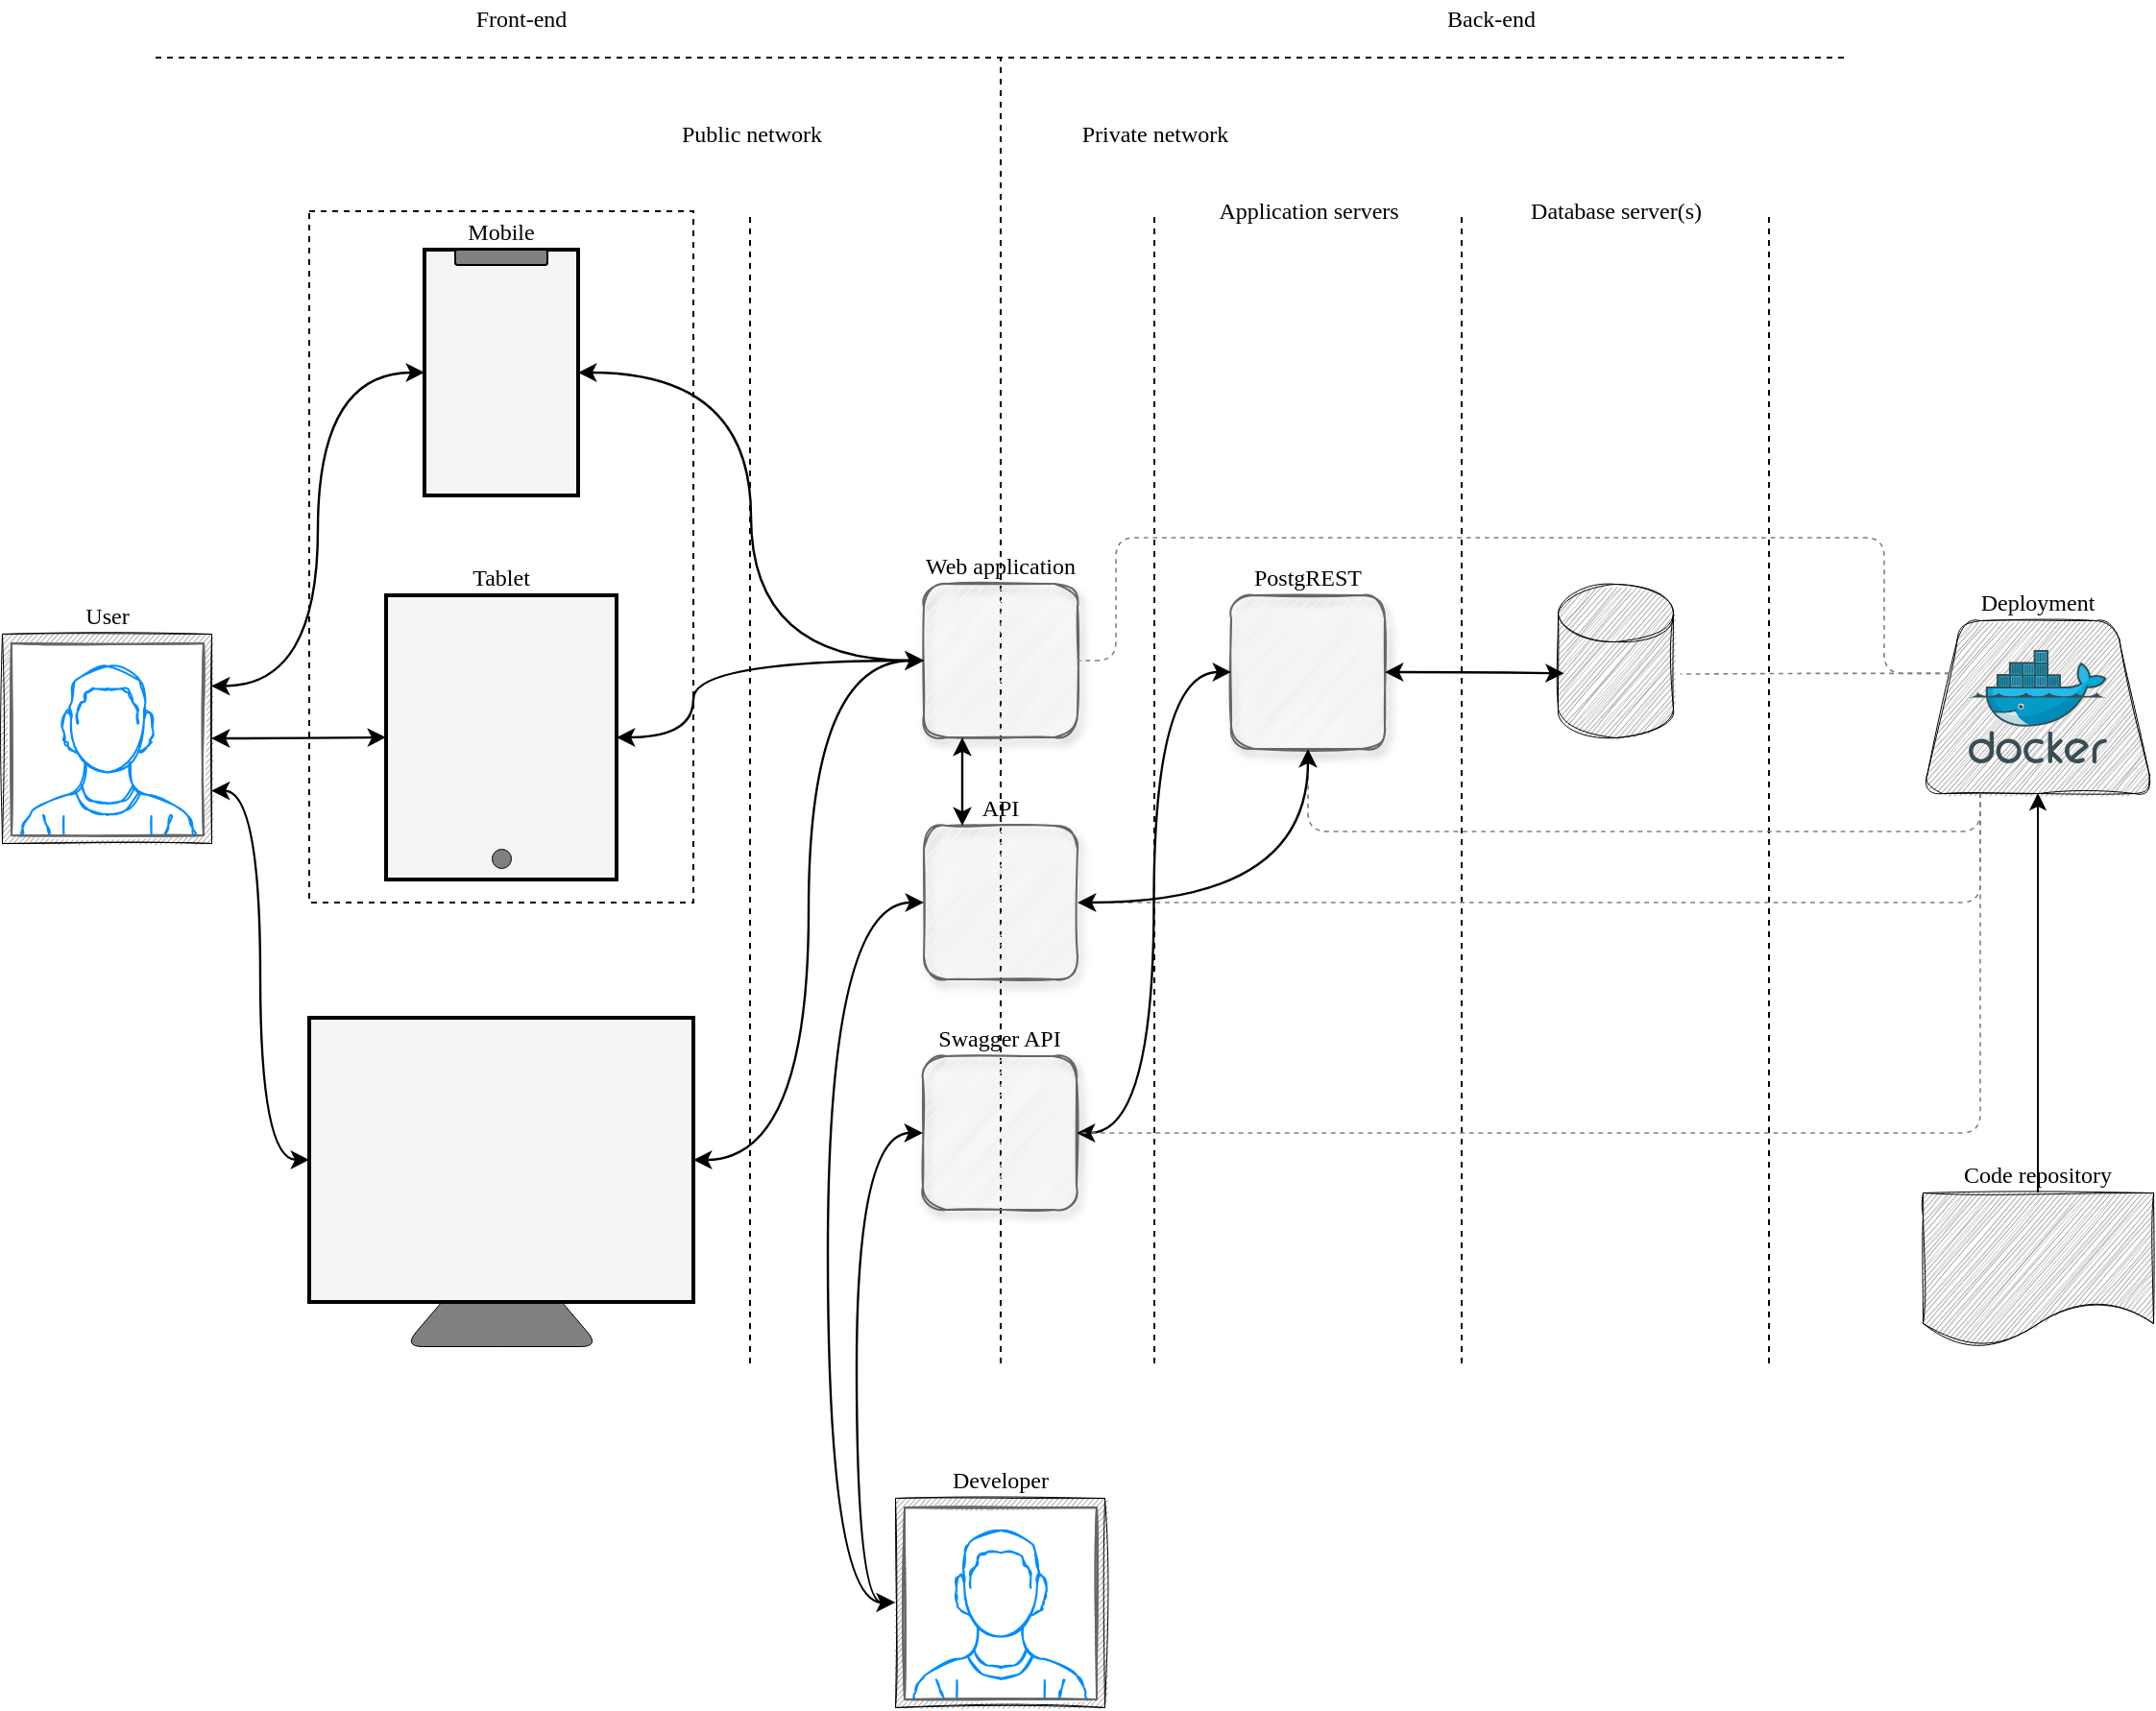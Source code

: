 <mxfile version="20.0.1" type="device"><diagram id="NqOL4Mjqt9r49xB55wTJ" name="Page-1"><mxGraphModel dx="2066" dy="1036" grid="1" gridSize="10" guides="1" tooltips="1" connect="1" arrows="1" fold="1" page="1" pageScale="1" pageWidth="850" pageHeight="1100" math="0" shadow="0"><root><mxCell id="0"/><mxCell id="1" parent="0"/><mxCell id="nCfzlus4G4f5cIG1hLwz-7" value="" style="endArrow=none;dashed=1;html=1;rounded=0;" edge="1" parent="1"><mxGeometry width="50" height="50" relative="1" as="geometry"><mxPoint x="120" y="80" as="sourcePoint"/><mxPoint x="480" y="80" as="targetPoint"/></mxGeometry></mxCell><mxCell id="nCfzlus4G4f5cIG1hLwz-8" value="" style="endArrow=none;dashed=1;html=1;rounded=0;" edge="1" parent="1"><mxGeometry width="50" height="50" relative="1" as="geometry"><mxPoint x="560" y="760" as="sourcePoint"/><mxPoint x="560" y="80" as="targetPoint"/></mxGeometry></mxCell><mxCell id="nCfzlus4G4f5cIG1hLwz-9" value="" style="endArrow=none;dashed=1;html=1;rounded=0;" edge="1" parent="1"><mxGeometry width="50" height="50" relative="1" as="geometry"><mxPoint x="480" y="80" as="sourcePoint"/><mxPoint x="1000" y="80" as="targetPoint"/></mxGeometry></mxCell><mxCell id="nCfzlus4G4f5cIG1hLwz-11" value="Public network" style="text;html=1;align=center;verticalAlign=middle;resizable=0;points=[];autosize=1;strokeColor=none;fillColor=none;fontFamily=Comic Sans MS;" vertex="1" parent="1"><mxGeometry x="380" y="110" width="100" height="20" as="geometry"/></mxCell><mxCell id="nCfzlus4G4f5cIG1hLwz-35" value="" style="group" vertex="1" connectable="0" parent="1"><mxGeometry x="200" y="580" width="200" height="171" as="geometry"/></mxCell><mxCell id="nCfzlus4G4f5cIG1hLwz-32" value="" style="triangle;whiteSpace=wrap;html=1;rounded=1;shadow=0;glass=0;sketch=0;fontFamily=Comic Sans MS;strokeColor=default;strokeWidth=0.5;fillColor=#808080;rotation=-90;" vertex="1" parent="nCfzlus4G4f5cIG1hLwz-35"><mxGeometry x="70" y="90" width="60" height="102" as="geometry"/></mxCell><mxCell id="nCfzlus4G4f5cIG1hLwz-28" value="" style="rounded=0;whiteSpace=wrap;html=1;shadow=0;glass=0;sketch=0;fontFamily=Comic Sans MS;fillColor=#f5f5f5;fontColor=#333333;strokeColor=#000000;strokeWidth=2;" vertex="1" parent="nCfzlus4G4f5cIG1hLwz-35"><mxGeometry width="200" height="148" as="geometry"/></mxCell><mxCell id="nCfzlus4G4f5cIG1hLwz-34" value="" style="shape=image;verticalLabelPosition=bottom;labelBackgroundColor=default;verticalAlign=top;aspect=fixed;imageAspect=0;image=https://cdn.worldvectorlogo.com/logos/vue-9.svg;" vertex="1" parent="nCfzlus4G4f5cIG1hLwz-35"><mxGeometry x="79.74" y="56.5" width="40.53" height="35" as="geometry"/></mxCell><mxCell id="nCfzlus4G4f5cIG1hLwz-36" value="" style="group" vertex="1" connectable="0" parent="1"><mxGeometry x="200" y="160" width="200" height="360" as="geometry"/></mxCell><mxCell id="nCfzlus4G4f5cIG1hLwz-13" value="" style="rounded=0;whiteSpace=wrap;html=1;shadow=0;glass=0;sketch=0;fontFamily=Comic Sans MS;fillColor=none;dashed=1;" vertex="1" parent="nCfzlus4G4f5cIG1hLwz-36"><mxGeometry width="200" height="360" as="geometry"/></mxCell><mxCell id="nCfzlus4G4f5cIG1hLwz-18" value="Mobile" style="group;aspect=fixed;labelPosition=center;verticalLabelPosition=top;align=center;verticalAlign=bottom;fontFamily=Comic Sans MS;" vertex="1" connectable="0" parent="nCfzlus4G4f5cIG1hLwz-36"><mxGeometry x="60" y="20" width="80" height="128" as="geometry"/></mxCell><mxCell id="nCfzlus4G4f5cIG1hLwz-12" value="" style="rounded=0;whiteSpace=wrap;html=1;shadow=0;glass=0;sketch=0;fontFamily=Comic Sans MS;fillColor=#f5f5f5;fontColor=#333333;strokeColor=#000000;strokeWidth=2;" vertex="1" parent="nCfzlus4G4f5cIG1hLwz-18"><mxGeometry width="80" height="128" as="geometry"/></mxCell><mxCell id="nCfzlus4G4f5cIG1hLwz-14" value="" style="rounded=1;whiteSpace=wrap;html=1;shadow=0;glass=0;sketch=0;fontFamily=Comic Sans MS;fillColor=#808080;strokeColor=default;" vertex="1" parent="nCfzlus4G4f5cIG1hLwz-18"><mxGeometry x="16" width="48" height="8" as="geometry"/></mxCell><mxCell id="nCfzlus4G4f5cIG1hLwz-15" value="" style="shape=image;verticalLabelPosition=bottom;labelBackgroundColor=default;verticalAlign=top;aspect=fixed;imageAspect=0;image=https://freeiconshop.com/wp-content/uploads/edd/android-flat.png;" vertex="1" parent="nCfzlus4G4f5cIG1hLwz-18"><mxGeometry x="24" y="32" width="32" height="32" as="geometry"/></mxCell><mxCell id="nCfzlus4G4f5cIG1hLwz-16" value="" style="shape=image;verticalLabelPosition=bottom;labelBackgroundColor=default;verticalAlign=top;aspect=fixed;imageAspect=0;image=https://upload.wikimedia.org/wikipedia/commons/thumb/1/1b/Apple_logo_grey.svg/1200px-Apple_logo_grey.svg.png;" vertex="1" parent="nCfzlus4G4f5cIG1hLwz-18"><mxGeometry x="26.36" y="72" width="27.28" height="32.392" as="geometry"/></mxCell><mxCell id="nCfzlus4G4f5cIG1hLwz-26" value="Tablet" style="group;fontFamily=Comic Sans MS;labelPosition=center;verticalLabelPosition=top;align=center;verticalAlign=bottom;" vertex="1" connectable="0" parent="nCfzlus4G4f5cIG1hLwz-36"><mxGeometry x="40" y="200" width="120" height="148" as="geometry"/></mxCell><mxCell id="nCfzlus4G4f5cIG1hLwz-20" value="" style="rounded=0;whiteSpace=wrap;html=1;shadow=0;glass=0;sketch=0;fontFamily=Comic Sans MS;fillColor=#f5f5f5;fontColor=#333333;strokeColor=#000000;strokeWidth=2;" vertex="1" parent="nCfzlus4G4f5cIG1hLwz-26"><mxGeometry width="120" height="148" as="geometry"/></mxCell><mxCell id="nCfzlus4G4f5cIG1hLwz-22" value="" style="shape=image;verticalLabelPosition=bottom;labelBackgroundColor=default;verticalAlign=top;aspect=fixed;imageAspect=0;image=https://freeiconshop.com/wp-content/uploads/edd/android-flat.png;" vertex="1" parent="nCfzlus4G4f5cIG1hLwz-26"><mxGeometry x="44" y="30" width="32" height="32" as="geometry"/></mxCell><mxCell id="nCfzlus4G4f5cIG1hLwz-23" value="" style="shape=image;verticalLabelPosition=bottom;labelBackgroundColor=default;verticalAlign=top;aspect=fixed;imageAspect=0;image=https://upload.wikimedia.org/wikipedia/commons/thumb/1/1b/Apple_logo_grey.svg/1200px-Apple_logo_grey.svg.png;" vertex="1" parent="nCfzlus4G4f5cIG1hLwz-26"><mxGeometry x="46.36" y="70" width="27.28" height="32.392" as="geometry"/></mxCell><mxCell id="nCfzlus4G4f5cIG1hLwz-24" value="" style="ellipse;whiteSpace=wrap;html=1;aspect=fixed;rounded=1;shadow=0;glass=0;sketch=0;fontFamily=Comic Sans MS;strokeColor=default;strokeWidth=0.5;fillColor=#808080;" vertex="1" parent="nCfzlus4G4f5cIG1hLwz-26"><mxGeometry x="55" y="132" width="10" height="10" as="geometry"/></mxCell><mxCell id="nCfzlus4G4f5cIG1hLwz-33" value="" style="shape=image;verticalLabelPosition=bottom;labelBackgroundColor=default;verticalAlign=top;aspect=fixed;imageAspect=0;image=https://cdn.worldvectorlogo.com/logos/vue-9.svg;" vertex="1" parent="nCfzlus4G4f5cIG1hLwz-36"><mxGeometry x="82.64" y="153" width="34.73" height="30" as="geometry"/></mxCell><mxCell id="nCfzlus4G4f5cIG1hLwz-37" value="" style="endArrow=none;dashed=1;html=1;rounded=0;" edge="1" parent="1"><mxGeometry width="50" height="50" relative="1" as="geometry"><mxPoint x="429.5" y="760" as="sourcePoint"/><mxPoint x="429.5" y="160" as="targetPoint"/></mxGeometry></mxCell><mxCell id="nCfzlus4G4f5cIG1hLwz-40" value="API" style="group;fontFamily=Comic Sans MS;labelPosition=center;verticalLabelPosition=top;align=center;verticalAlign=bottom;aspect=fixed;" vertex="1" connectable="0" parent="1"><mxGeometry x="520" y="480" width="80" height="80" as="geometry"/></mxCell><mxCell id="nCfzlus4G4f5cIG1hLwz-1" value="" style="rounded=1;whiteSpace=wrap;html=1;fillColor=#f5f5f5;fontColor=#333333;strokeColor=#666666;sketch=1;glass=0;shadow=1;aspect=fixed;" vertex="1" parent="nCfzlus4G4f5cIG1hLwz-40"><mxGeometry width="80" height="80" as="geometry"/></mxCell><mxCell id="nCfzlus4G4f5cIG1hLwz-39" value="" style="shape=image;verticalLabelPosition=bottom;labelBackgroundColor=default;verticalAlign=top;aspect=fixed;imageAspect=0;image=https://icons-for-free.com/download-icon-vscode+icons+type+nest+middleware+js-1324451399811004255_512.png;" vertex="1" parent="nCfzlus4G4f5cIG1hLwz-40"><mxGeometry x="13.333" y="13.333" width="53.333" height="53.33" as="geometry"/></mxCell><mxCell id="nCfzlus4G4f5cIG1hLwz-41" value="" style="endArrow=none;dashed=1;html=1;rounded=0;" edge="1" parent="1"><mxGeometry width="50" height="50" relative="1" as="geometry"><mxPoint x="640" y="760" as="sourcePoint"/><mxPoint x="640" y="160" as="targetPoint"/></mxGeometry></mxCell><mxCell id="nCfzlus4G4f5cIG1hLwz-42" value="" style="endArrow=none;dashed=1;html=1;rounded=0;" edge="1" parent="1"><mxGeometry width="50" height="50" relative="1" as="geometry"><mxPoint x="800" y="760" as="sourcePoint"/><mxPoint x="800" y="160" as="targetPoint"/></mxGeometry></mxCell><mxCell id="nCfzlus4G4f5cIG1hLwz-43" value="Private network" style="text;html=1;align=center;verticalAlign=middle;resizable=0;points=[];autosize=1;strokeColor=none;fillColor=none;fontFamily=Comic Sans MS;" vertex="1" parent="1"><mxGeometry x="590" y="110" width="100" height="20" as="geometry"/></mxCell><mxCell id="nCfzlus4G4f5cIG1hLwz-44" value="Application servers" style="text;html=1;align=center;verticalAlign=middle;resizable=0;points=[];autosize=1;strokeColor=none;fillColor=none;fontFamily=Comic Sans MS;" vertex="1" parent="1"><mxGeometry x="660" y="150" width="120" height="20" as="geometry"/></mxCell><mxCell id="nCfzlus4G4f5cIG1hLwz-45" value="Front-end" style="text;html=1;align=center;verticalAlign=middle;resizable=0;points=[];autosize=1;strokeColor=none;fillColor=none;fontFamily=Comic Sans MS;" vertex="1" parent="1"><mxGeometry x="275" y="50" width="70" height="20" as="geometry"/></mxCell><mxCell id="nCfzlus4G4f5cIG1hLwz-46" value="Back-end" style="text;html=1;align=center;verticalAlign=middle;resizable=0;points=[];autosize=1;strokeColor=none;fillColor=none;fontFamily=Comic Sans MS;" vertex="1" parent="1"><mxGeometry x="780" y="50" width="70" height="20" as="geometry"/></mxCell><mxCell id="nCfzlus4G4f5cIG1hLwz-48" value="" style="endArrow=none;dashed=1;html=1;rounded=0;" edge="1" parent="1"><mxGeometry width="50" height="50" relative="1" as="geometry"><mxPoint x="960" y="760" as="sourcePoint"/><mxPoint x="960" y="160" as="targetPoint"/></mxGeometry></mxCell><mxCell id="nCfzlus4G4f5cIG1hLwz-49" value="Database server(s)" style="text;html=1;align=center;verticalAlign=middle;resizable=0;points=[];autosize=1;strokeColor=none;fillColor=none;fontFamily=Comic Sans MS;" vertex="1" parent="1"><mxGeometry x="820" y="150" width="120" height="20" as="geometry"/></mxCell><mxCell id="nCfzlus4G4f5cIG1hLwz-56" value="PostgREST" style="group;fontFamily=Comic Sans MS;labelPosition=center;verticalLabelPosition=top;align=center;verticalAlign=bottom;aspect=fixed;" vertex="1" connectable="0" parent="1"><mxGeometry x="680" y="360" width="80" height="80" as="geometry"/></mxCell><mxCell id="nCfzlus4G4f5cIG1hLwz-57" value="" style="rounded=1;whiteSpace=wrap;html=1;fillColor=#f5f5f5;fontColor=#333333;strokeColor=#666666;sketch=1;glass=0;shadow=1;aspect=fixed;" vertex="1" parent="nCfzlus4G4f5cIG1hLwz-56"><mxGeometry width="80" height="80" as="geometry"/></mxCell><mxCell id="nCfzlus4G4f5cIG1hLwz-55" value="" style="shape=image;verticalLabelPosition=bottom;labelBackgroundColor=default;verticalAlign=top;aspect=fixed;imageAspect=0;image=https://media.zeemly.com/media/product/postgrest.png;" vertex="1" parent="nCfzlus4G4f5cIG1hLwz-56"><mxGeometry x="13.333" y="13.333" width="53.333" height="53.333" as="geometry"/></mxCell><mxCell id="nCfzlus4G4f5cIG1hLwz-60" value="Swagger API" style="group;fontFamily=Comic Sans MS;labelPosition=center;verticalLabelPosition=top;align=center;verticalAlign=bottom;aspect=fixed;" vertex="1" connectable="0" parent="1"><mxGeometry x="519.5" y="600" width="80" height="80" as="geometry"/></mxCell><mxCell id="nCfzlus4G4f5cIG1hLwz-61" value="" style="rounded=1;whiteSpace=wrap;html=1;fillColor=#f5f5f5;fontColor=#333333;strokeColor=#666666;sketch=1;glass=0;shadow=1;aspect=fixed;" vertex="1" parent="nCfzlus4G4f5cIG1hLwz-60"><mxGeometry width="80" height="80" as="geometry"/></mxCell><mxCell id="nCfzlus4G4f5cIG1hLwz-59" value="" style="shape=image;verticalLabelPosition=bottom;labelBackgroundColor=default;verticalAlign=top;aspect=fixed;imageAspect=0;image=https://miro.medium.com/max/818/1*zc-LgogGtr7fFHF9e1M8wA.png;" vertex="1" parent="nCfzlus4G4f5cIG1hLwz-60"><mxGeometry x="3.147" y="33.333" width="73.7" height="18" as="geometry"/></mxCell><mxCell id="nCfzlus4G4f5cIG1hLwz-68" value="Code repository" style="group;fontFamily=Comic Sans MS;labelPosition=center;verticalLabelPosition=top;align=center;verticalAlign=bottom;" vertex="1" connectable="0" parent="1"><mxGeometry x="1040" y="671" width="120" height="80" as="geometry"/></mxCell><mxCell id="nCfzlus4G4f5cIG1hLwz-63" value="" style="shape=document;whiteSpace=wrap;html=1;boundedLbl=1;rounded=1;shadow=0;glass=0;sketch=1;fontFamily=Comic Sans MS;strokeColor=default;strokeWidth=0.5;fillColor=#808080;" vertex="1" parent="nCfzlus4G4f5cIG1hLwz-68"><mxGeometry width="120" height="80" as="geometry"/></mxCell><mxCell id="nCfzlus4G4f5cIG1hLwz-67" value="" style="shape=image;html=1;verticalAlign=top;verticalLabelPosition=bottom;labelBackgroundColor=#ffffff;imageAspect=0;aspect=fixed;image=https://cdn1.iconfinder.com/data/icons/picons-social/57/github_rounded-128.png;rounded=1;shadow=0;glass=0;sketch=1;fontFamily=Comic Sans MS;strokeColor=default;strokeWidth=0.5;fillColor=#808080;" vertex="1" parent="nCfzlus4G4f5cIG1hLwz-68"><mxGeometry x="31" width="58" height="58" as="geometry"/></mxCell><mxCell id="nCfzlus4G4f5cIG1hLwz-69" value="Deployment" style="group;labelPosition=center;verticalLabelPosition=top;align=center;verticalAlign=bottom;fontFamily=Comic Sans MS;" vertex="1" connectable="0" parent="1"><mxGeometry x="1040" y="373" width="120" height="90" as="geometry"/></mxCell><mxCell id="nCfzlus4G4f5cIG1hLwz-64" value="" style="shape=trapezoid;perimeter=trapezoidPerimeter;whiteSpace=wrap;html=1;fixedSize=1;rounded=1;shadow=0;glass=0;sketch=1;fontFamily=Comic Sans MS;strokeColor=default;strokeWidth=0.5;fillColor=#808080;" vertex="1" parent="nCfzlus4G4f5cIG1hLwz-69"><mxGeometry width="120" height="90" as="geometry"/></mxCell><mxCell id="nCfzlus4G4f5cIG1hLwz-65" value="" style="sketch=0;aspect=fixed;html=1;points=[];align=center;image;fontSize=12;image=img/lib/mscae/Docker.svg;rounded=1;shadow=0;glass=0;fontFamily=Comic Sans MS;strokeColor=default;strokeWidth=0.5;fillColor=#808080;" vertex="1" parent="nCfzlus4G4f5cIG1hLwz-69"><mxGeometry x="24.02" y="15.5" width="71.96" height="59" as="geometry"/></mxCell><mxCell id="nCfzlus4G4f5cIG1hLwz-70" style="edgeStyle=orthogonalEdgeStyle;rounded=0;orthogonalLoop=1;jettySize=auto;html=1;exitX=0.5;exitY=0;exitDx=0;exitDy=0;entryX=0.5;entryY=1;entryDx=0;entryDy=0;fontFamily=Comic Sans MS;" edge="1" parent="1" source="nCfzlus4G4f5cIG1hLwz-63" target="nCfzlus4G4f5cIG1hLwz-64"><mxGeometry relative="1" as="geometry"/></mxCell><mxCell id="nCfzlus4G4f5cIG1hLwz-72" value="User" style="group;fontFamily=Comic Sans MS;labelPosition=center;verticalLabelPosition=top;align=center;verticalAlign=bottom;" vertex="1" connectable="0" parent="1"><mxGeometry x="40" y="380" width="110" height="110" as="geometry"/></mxCell><mxCell id="nCfzlus4G4f5cIG1hLwz-71" value="" style="rounded=0;whiteSpace=wrap;html=1;shadow=0;glass=0;sketch=1;fontFamily=Comic Sans MS;strokeColor=default;strokeWidth=0.5;fillColor=#808080;aspect=fixed;labelPosition=center;verticalLabelPosition=top;align=center;verticalAlign=bottom;" vertex="1" parent="nCfzlus4G4f5cIG1hLwz-72"><mxGeometry width="109" height="109" as="geometry"/></mxCell><mxCell id="nCfzlus4G4f5cIG1hLwz-10" value="" style="verticalLabelPosition=top;shadow=0;dashed=0;align=center;html=1;verticalAlign=bottom;strokeWidth=1;shape=mxgraph.mockup.containers.userMale;strokeColor=#666666;strokeColor2=#008cff;glass=0;sketch=1;labelPosition=center;fontFamily=Comic Sans MS;" vertex="1" parent="nCfzlus4G4f5cIG1hLwz-72"><mxGeometry x="5" y="5" width="100" height="100" as="geometry"/></mxCell><mxCell id="nCfzlus4G4f5cIG1hLwz-73" style="edgeStyle=orthogonalEdgeStyle;rounded=0;orthogonalLoop=1;jettySize=auto;html=1;exitX=1;exitY=0.25;exitDx=0;exitDy=0;entryX=0;entryY=0.5;entryDx=0;entryDy=0;fontFamily=Comic Sans MS;curved=1;strokeWidth=1.2;startArrow=classic;startFill=1;" edge="1" parent="1" source="nCfzlus4G4f5cIG1hLwz-71" target="nCfzlus4G4f5cIG1hLwz-12"><mxGeometry relative="1" as="geometry"/></mxCell><mxCell id="nCfzlus4G4f5cIG1hLwz-74" style="edgeStyle=orthogonalEdgeStyle;curved=1;rounded=0;orthogonalLoop=1;jettySize=auto;html=1;exitX=1;exitY=0.5;exitDx=0;exitDy=0;entryX=0;entryY=0.5;entryDx=0;entryDy=0;fontFamily=Comic Sans MS;strokeWidth=1.2;startArrow=classic;startFill=1;" edge="1" parent="1" source="nCfzlus4G4f5cIG1hLwz-71" target="nCfzlus4G4f5cIG1hLwz-20"><mxGeometry relative="1" as="geometry"/></mxCell><mxCell id="nCfzlus4G4f5cIG1hLwz-75" style="edgeStyle=orthogonalEdgeStyle;curved=1;rounded=0;orthogonalLoop=1;jettySize=auto;html=1;exitX=1;exitY=0.75;exitDx=0;exitDy=0;entryX=0;entryY=0.5;entryDx=0;entryDy=0;fontFamily=Comic Sans MS;strokeWidth=1.2;startArrow=classic;startFill=1;" edge="1" parent="1" source="nCfzlus4G4f5cIG1hLwz-71" target="nCfzlus4G4f5cIG1hLwz-28"><mxGeometry relative="1" as="geometry"/></mxCell><mxCell id="nCfzlus4G4f5cIG1hLwz-77" value="Developer" style="group;fontFamily=Comic Sans MS;labelPosition=center;verticalLabelPosition=top;align=center;verticalAlign=bottom;" vertex="1" connectable="0" parent="1"><mxGeometry x="505" y="830" width="110" height="110" as="geometry"/></mxCell><mxCell id="nCfzlus4G4f5cIG1hLwz-78" value="" style="rounded=0;whiteSpace=wrap;html=1;shadow=0;glass=0;sketch=1;fontFamily=Comic Sans MS;strokeColor=default;strokeWidth=0.5;fillColor=#808080;aspect=fixed;labelPosition=center;verticalLabelPosition=top;align=center;verticalAlign=bottom;" vertex="1" parent="nCfzlus4G4f5cIG1hLwz-77"><mxGeometry width="109" height="109" as="geometry"/></mxCell><mxCell id="nCfzlus4G4f5cIG1hLwz-79" value="" style="verticalLabelPosition=top;shadow=0;dashed=0;align=center;html=1;verticalAlign=bottom;strokeWidth=1;shape=mxgraph.mockup.containers.userMale;strokeColor=#666666;strokeColor2=#008cff;glass=0;sketch=1;labelPosition=center;fontFamily=Comic Sans MS;" vertex="1" parent="nCfzlus4G4f5cIG1hLwz-77"><mxGeometry x="5" y="5" width="100" height="100" as="geometry"/></mxCell><mxCell id="nCfzlus4G4f5cIG1hLwz-92" style="edgeStyle=orthogonalEdgeStyle;curved=1;rounded=0;orthogonalLoop=1;jettySize=auto;html=1;exitX=1;exitY=0.5;exitDx=0;exitDy=0;entryX=0;entryY=0.5;entryDx=0;entryDy=0;fontFamily=Comic Sans MS;strokeWidth=1.2;startArrow=classic;startFill=1;" edge="1" parent="1" source="nCfzlus4G4f5cIG1hLwz-61" target="nCfzlus4G4f5cIG1hLwz-57"><mxGeometry relative="1" as="geometry"/></mxCell><mxCell id="nCfzlus4G4f5cIG1hLwz-93" value="" style="group;aspect=fixed;" vertex="1" connectable="0" parent="1"><mxGeometry x="850" y="354" width="60" height="80" as="geometry"/></mxCell><mxCell id="nCfzlus4G4f5cIG1hLwz-53" value="" style="shape=cylinder3;whiteSpace=wrap;html=1;boundedLbl=1;backgroundOutline=1;size=15;rounded=1;shadow=0;glass=0;sketch=1;fontFamily=Comic Sans MS;strokeColor=default;strokeWidth=0.5;fillColor=#808080;aspect=fixed;" vertex="1" parent="nCfzlus4G4f5cIG1hLwz-93"><mxGeometry width="60" height="80" as="geometry"/></mxCell><mxCell id="nCfzlus4G4f5cIG1hLwz-54" value="" style="shape=image;verticalLabelPosition=bottom;labelBackgroundColor=default;verticalAlign=top;aspect=fixed;imageAspect=0;image=https://cdn.iconscout.com/icon/free/png-256/postgresql-11-1175122.png;" vertex="1" parent="nCfzlus4G4f5cIG1hLwz-93"><mxGeometry x="3.333" y="20" width="53.333" height="53.333" as="geometry"/></mxCell><mxCell id="nCfzlus4G4f5cIG1hLwz-94" style="edgeStyle=orthogonalEdgeStyle;curved=1;rounded=0;orthogonalLoop=1;jettySize=auto;html=1;exitX=1;exitY=0.5;exitDx=0;exitDy=0;entryX=0;entryY=0.5;entryDx=0;entryDy=0;fontFamily=Comic Sans MS;strokeWidth=1.2;startArrow=classic;startFill=1;" edge="1" parent="1" source="nCfzlus4G4f5cIG1hLwz-57" target="nCfzlus4G4f5cIG1hLwz-54"><mxGeometry relative="1" as="geometry"/></mxCell><mxCell id="nCfzlus4G4f5cIG1hLwz-98" value="Web application" style="group;fontFamily=Comic Sans MS;labelPosition=center;verticalLabelPosition=top;align=center;verticalAlign=bottom;aspect=fixed;" vertex="1" connectable="0" parent="1"><mxGeometry x="520" y="354" width="80" height="80" as="geometry"/></mxCell><mxCell id="nCfzlus4G4f5cIG1hLwz-99" value="" style="rounded=1;whiteSpace=wrap;html=1;fillColor=#f5f5f5;fontColor=#333333;strokeColor=#666666;sketch=1;glass=0;shadow=1;aspect=fixed;" vertex="1" parent="nCfzlus4G4f5cIG1hLwz-98"><mxGeometry width="80" height="80" as="geometry"/></mxCell><mxCell id="nCfzlus4G4f5cIG1hLwz-101" value="" style="shape=image;verticalLabelPosition=bottom;labelBackgroundColor=default;verticalAlign=top;aspect=fixed;imageAspect=0;image=https://cdn.worldvectorlogo.com/logos/vue-9.svg;" vertex="1" parent="nCfzlus4G4f5cIG1hLwz-98"><mxGeometry x="13.33" y="20.6" width="53.333" height="46.06" as="geometry"/></mxCell><mxCell id="nCfzlus4G4f5cIG1hLwz-102" style="edgeStyle=orthogonalEdgeStyle;curved=1;rounded=0;orthogonalLoop=1;jettySize=auto;html=1;exitX=1;exitY=0.5;exitDx=0;exitDy=0;entryX=0;entryY=0.5;entryDx=0;entryDy=0;fontFamily=Comic Sans MS;startArrow=classic;startFill=1;endArrow=classic;endFill=1;strokeColor=#000000;strokeWidth=1.2;" edge="1" parent="1" source="nCfzlus4G4f5cIG1hLwz-12" target="nCfzlus4G4f5cIG1hLwz-99"><mxGeometry relative="1" as="geometry"/></mxCell><mxCell id="nCfzlus4G4f5cIG1hLwz-104" style="edgeStyle=orthogonalEdgeStyle;curved=1;rounded=0;orthogonalLoop=1;jettySize=auto;html=1;exitX=1;exitY=0.5;exitDx=0;exitDy=0;entryX=0;entryY=0.5;entryDx=0;entryDy=0;fontFamily=Comic Sans MS;startArrow=classic;startFill=1;endArrow=classic;endFill=1;strokeColor=#000000;strokeWidth=1.2;" edge="1" parent="1" source="nCfzlus4G4f5cIG1hLwz-20" target="nCfzlus4G4f5cIG1hLwz-99"><mxGeometry relative="1" as="geometry"><Array as="points"><mxPoint x="400" y="434"/><mxPoint x="400" y="394"/></Array></mxGeometry></mxCell><mxCell id="nCfzlus4G4f5cIG1hLwz-105" style="edgeStyle=orthogonalEdgeStyle;curved=1;rounded=0;orthogonalLoop=1;jettySize=auto;html=1;exitX=1;exitY=0.5;exitDx=0;exitDy=0;entryX=0;entryY=0.5;entryDx=0;entryDy=0;fontFamily=Comic Sans MS;startArrow=classic;startFill=1;endArrow=classic;endFill=1;strokeColor=#000000;strokeWidth=1.2;" edge="1" parent="1" source="nCfzlus4G4f5cIG1hLwz-28" target="nCfzlus4G4f5cIG1hLwz-99"><mxGeometry relative="1" as="geometry"/></mxCell><mxCell id="nCfzlus4G4f5cIG1hLwz-106" style="edgeStyle=orthogonalEdgeStyle;curved=1;rounded=0;orthogonalLoop=1;jettySize=auto;html=1;exitX=0;exitY=0.5;exitDx=0;exitDy=0;entryX=0;entryY=0.5;entryDx=0;entryDy=0;fontFamily=Comic Sans MS;startArrow=classic;startFill=1;endArrow=classic;endFill=1;strokeColor=#000000;strokeWidth=1.2;" edge="1" parent="1" source="nCfzlus4G4f5cIG1hLwz-78" target="nCfzlus4G4f5cIG1hLwz-61"><mxGeometry relative="1" as="geometry"/></mxCell><mxCell id="nCfzlus4G4f5cIG1hLwz-109" style="edgeStyle=orthogonalEdgeStyle;rounded=1;orthogonalLoop=1;jettySize=auto;html=1;exitX=0.25;exitY=1;exitDx=0;exitDy=0;entryX=1;entryY=0.5;entryDx=0;entryDy=0;dashed=1;fontFamily=Comic Sans MS;startArrow=none;startFill=0;endArrow=none;endFill=0;strokeColor=#808080;strokeWidth=0.8;" edge="1" parent="1" source="nCfzlus4G4f5cIG1hLwz-64" target="nCfzlus4G4f5cIG1hLwz-61"><mxGeometry relative="1" as="geometry"/></mxCell><mxCell id="nCfzlus4G4f5cIG1hLwz-110" style="edgeStyle=orthogonalEdgeStyle;rounded=1;orthogonalLoop=1;jettySize=auto;html=1;exitX=0;exitY=0.25;exitDx=0;exitDy=0;entryX=1.067;entryY=0.588;entryDx=0;entryDy=0;entryPerimeter=0;dashed=1;fontFamily=Comic Sans MS;startArrow=none;startFill=0;endArrow=none;endFill=0;strokeColor=#808080;strokeWidth=0.8;" edge="1" parent="1" source="nCfzlus4G4f5cIG1hLwz-64" target="nCfzlus4G4f5cIG1hLwz-53"><mxGeometry relative="1" as="geometry"/></mxCell><mxCell id="nCfzlus4G4f5cIG1hLwz-112" style="edgeStyle=orthogonalEdgeStyle;rounded=1;orthogonalLoop=1;jettySize=auto;html=1;exitX=0.25;exitY=1;exitDx=0;exitDy=0;entryX=0.5;entryY=1;entryDx=0;entryDy=0;dashed=1;fontFamily=Comic Sans MS;startArrow=none;startFill=0;endArrow=none;endFill=0;strokeColor=#808080;strokeWidth=0.8;" edge="1" parent="1" source="nCfzlus4G4f5cIG1hLwz-64" target="nCfzlus4G4f5cIG1hLwz-57"><mxGeometry relative="1" as="geometry"/></mxCell><mxCell id="nCfzlus4G4f5cIG1hLwz-115" style="edgeStyle=orthogonalEdgeStyle;orthogonalLoop=1;jettySize=auto;html=1;exitX=0;exitY=0.5;exitDx=0;exitDy=0;entryX=0;entryY=0.5;entryDx=0;entryDy=0;fontFamily=Comic Sans MS;startArrow=classic;startFill=1;endArrow=classic;endFill=1;strokeColor=#000000;strokeWidth=1.2;curved=1;" edge="1" parent="1" source="nCfzlus4G4f5cIG1hLwz-78" target="nCfzlus4G4f5cIG1hLwz-1"><mxGeometry relative="1" as="geometry"><Array as="points"><mxPoint x="470" y="885"/><mxPoint x="470" y="520"/></Array></mxGeometry></mxCell><mxCell id="nCfzlus4G4f5cIG1hLwz-116" style="edgeStyle=orthogonalEdgeStyle;curved=1;orthogonalLoop=1;jettySize=auto;html=1;exitX=0.25;exitY=1;exitDx=0;exitDy=0;entryX=0.25;entryY=0;entryDx=0;entryDy=0;fontFamily=Comic Sans MS;startArrow=classic;startFill=1;endArrow=classic;endFill=1;strokeColor=#000000;strokeWidth=1.2;" edge="1" parent="1" source="nCfzlus4G4f5cIG1hLwz-99" target="nCfzlus4G4f5cIG1hLwz-1"><mxGeometry relative="1" as="geometry"/></mxCell><mxCell id="nCfzlus4G4f5cIG1hLwz-119" style="edgeStyle=orthogonalEdgeStyle;orthogonalLoop=1;jettySize=auto;html=1;exitX=0.25;exitY=1;exitDx=0;exitDy=0;entryX=1;entryY=0.5;entryDx=0;entryDy=0;fontFamily=Comic Sans MS;startArrow=none;startFill=0;endArrow=none;endFill=0;strokeColor=#808080;strokeWidth=0.8;rounded=1;dashed=1;" edge="1" parent="1" source="nCfzlus4G4f5cIG1hLwz-64" target="nCfzlus4G4f5cIG1hLwz-1"><mxGeometry relative="1" as="geometry"/></mxCell><mxCell id="nCfzlus4G4f5cIG1hLwz-120" style="edgeStyle=orthogonalEdgeStyle;rounded=1;orthogonalLoop=1;jettySize=auto;html=1;exitX=0;exitY=0.25;exitDx=0;exitDy=0;entryX=1;entryY=0.5;entryDx=0;entryDy=0;dashed=1;fontFamily=Comic Sans MS;startArrow=none;startFill=0;endArrow=none;endFill=0;strokeColor=#808080;strokeWidth=0.8;" edge="1" parent="1" source="nCfzlus4G4f5cIG1hLwz-64" target="nCfzlus4G4f5cIG1hLwz-99"><mxGeometry relative="1" as="geometry"><Array as="points"><mxPoint x="1020" y="401"/><mxPoint x="1020" y="330"/><mxPoint x="620" y="330"/><mxPoint x="620" y="394"/></Array></mxGeometry></mxCell><mxCell id="nCfzlus4G4f5cIG1hLwz-121" style="edgeStyle=orthogonalEdgeStyle;orthogonalLoop=1;jettySize=auto;html=1;exitX=1;exitY=0.5;exitDx=0;exitDy=0;entryX=0.5;entryY=1;entryDx=0;entryDy=0;fontFamily=Comic Sans MS;startArrow=classic;startFill=1;endArrow=classic;endFill=1;strokeColor=#000000;strokeWidth=1.2;curved=1;" edge="1" parent="1" source="nCfzlus4G4f5cIG1hLwz-1" target="nCfzlus4G4f5cIG1hLwz-57"><mxGeometry relative="1" as="geometry"/></mxCell></root></mxGraphModel></diagram></mxfile>